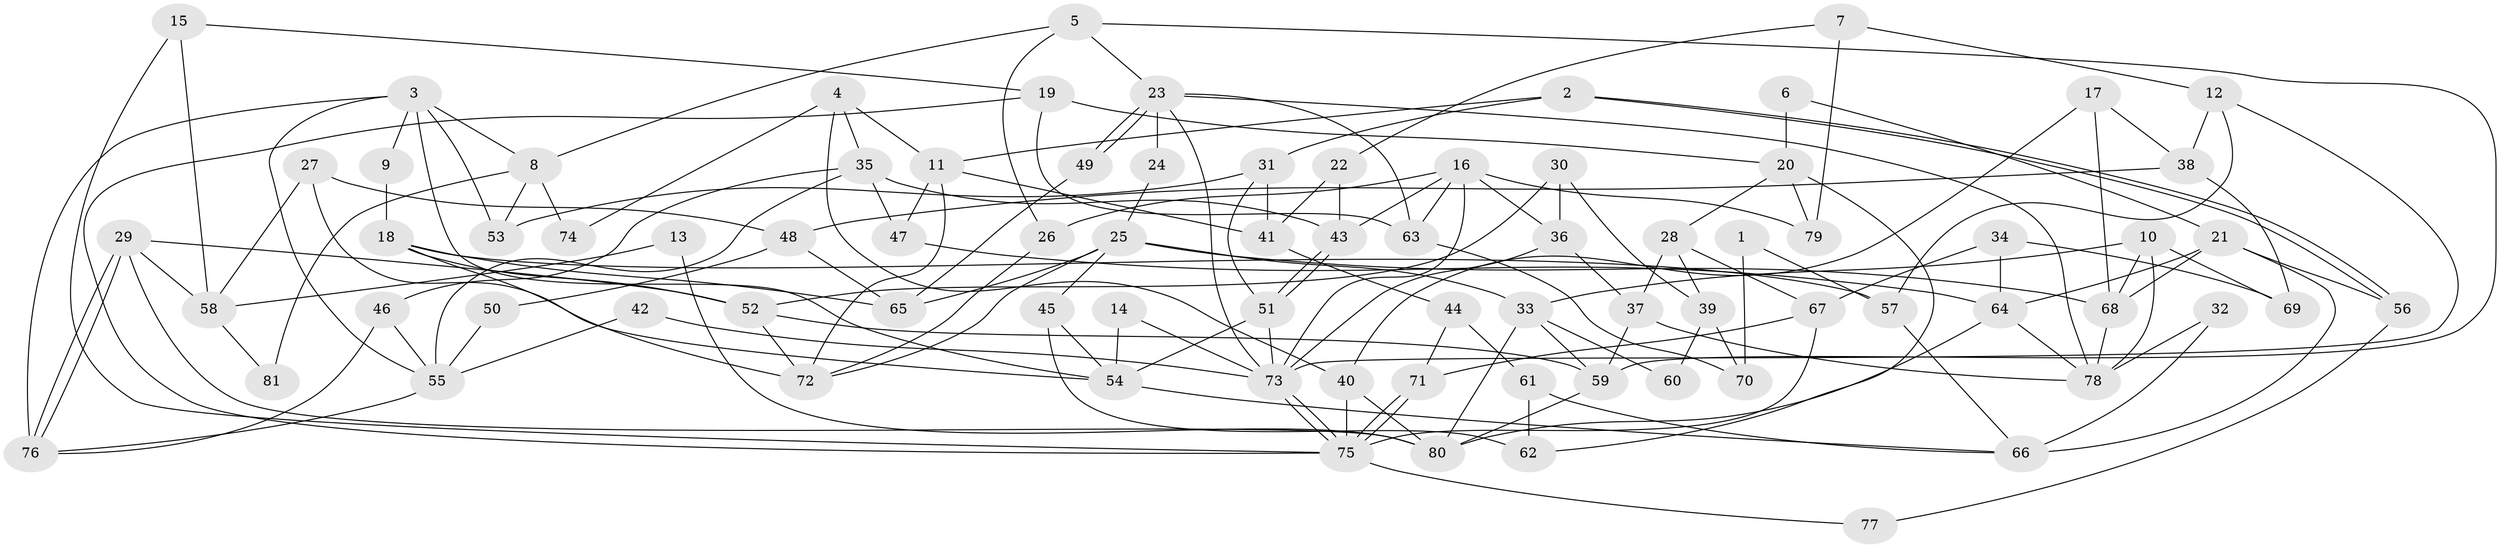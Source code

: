 // coarse degree distribution, {2: 0.23214285714285715, 4: 0.17857142857142858, 8: 0.07142857142857142, 6: 0.16071428571428573, 5: 0.14285714285714285, 3: 0.14285714285714285, 7: 0.03571428571428571, 9: 0.03571428571428571}
// Generated by graph-tools (version 1.1) at 2025/52/02/27/25 19:52:03]
// undirected, 81 vertices, 162 edges
graph export_dot {
graph [start="1"]
  node [color=gray90,style=filled];
  1;
  2;
  3;
  4;
  5;
  6;
  7;
  8;
  9;
  10;
  11;
  12;
  13;
  14;
  15;
  16;
  17;
  18;
  19;
  20;
  21;
  22;
  23;
  24;
  25;
  26;
  27;
  28;
  29;
  30;
  31;
  32;
  33;
  34;
  35;
  36;
  37;
  38;
  39;
  40;
  41;
  42;
  43;
  44;
  45;
  46;
  47;
  48;
  49;
  50;
  51;
  52;
  53;
  54;
  55;
  56;
  57;
  58;
  59;
  60;
  61;
  62;
  63;
  64;
  65;
  66;
  67;
  68;
  69;
  70;
  71;
  72;
  73;
  74;
  75;
  76;
  77;
  78;
  79;
  80;
  81;
  1 -- 70;
  1 -- 57;
  2 -- 11;
  2 -- 56;
  2 -- 56;
  2 -- 31;
  3 -- 76;
  3 -- 54;
  3 -- 8;
  3 -- 9;
  3 -- 53;
  3 -- 55;
  4 -- 35;
  4 -- 11;
  4 -- 40;
  4 -- 74;
  5 -- 8;
  5 -- 59;
  5 -- 23;
  5 -- 26;
  6 -- 21;
  6 -- 20;
  7 -- 79;
  7 -- 22;
  7 -- 12;
  8 -- 53;
  8 -- 74;
  8 -- 81;
  9 -- 18;
  10 -- 78;
  10 -- 68;
  10 -- 33;
  10 -- 69;
  11 -- 47;
  11 -- 72;
  11 -- 41;
  12 -- 73;
  12 -- 38;
  12 -- 57;
  13 -- 80;
  13 -- 58;
  14 -- 54;
  14 -- 73;
  15 -- 75;
  15 -- 19;
  15 -- 58;
  16 -- 73;
  16 -- 63;
  16 -- 26;
  16 -- 36;
  16 -- 43;
  16 -- 79;
  17 -- 40;
  17 -- 68;
  17 -- 38;
  18 -- 72;
  18 -- 52;
  18 -- 57;
  18 -- 65;
  19 -- 75;
  19 -- 20;
  19 -- 63;
  20 -- 62;
  20 -- 28;
  20 -- 79;
  21 -- 66;
  21 -- 64;
  21 -- 56;
  21 -- 68;
  22 -- 41;
  22 -- 43;
  23 -- 49;
  23 -- 49;
  23 -- 24;
  23 -- 63;
  23 -- 73;
  23 -- 78;
  24 -- 25;
  25 -- 68;
  25 -- 33;
  25 -- 45;
  25 -- 65;
  25 -- 72;
  26 -- 72;
  27 -- 58;
  27 -- 48;
  27 -- 54;
  28 -- 67;
  28 -- 37;
  28 -- 39;
  29 -- 80;
  29 -- 76;
  29 -- 76;
  29 -- 52;
  29 -- 58;
  30 -- 36;
  30 -- 52;
  30 -- 39;
  31 -- 51;
  31 -- 41;
  31 -- 53;
  32 -- 78;
  32 -- 66;
  33 -- 59;
  33 -- 60;
  33 -- 80;
  34 -- 64;
  34 -- 69;
  34 -- 67;
  35 -- 55;
  35 -- 43;
  35 -- 46;
  35 -- 47;
  36 -- 73;
  36 -- 37;
  37 -- 59;
  37 -- 78;
  38 -- 48;
  38 -- 69;
  39 -- 60;
  39 -- 70;
  40 -- 75;
  40 -- 80;
  41 -- 44;
  42 -- 73;
  42 -- 55;
  43 -- 51;
  43 -- 51;
  44 -- 71;
  44 -- 61;
  45 -- 54;
  45 -- 62;
  46 -- 76;
  46 -- 55;
  47 -- 64;
  48 -- 65;
  48 -- 50;
  49 -- 65;
  50 -- 55;
  51 -- 73;
  51 -- 54;
  52 -- 72;
  52 -- 59;
  54 -- 66;
  55 -- 76;
  56 -- 77;
  57 -- 66;
  58 -- 81;
  59 -- 80;
  61 -- 66;
  61 -- 62;
  63 -- 70;
  64 -- 80;
  64 -- 78;
  67 -- 75;
  67 -- 71;
  68 -- 78;
  71 -- 75;
  71 -- 75;
  73 -- 75;
  73 -- 75;
  75 -- 77;
}
